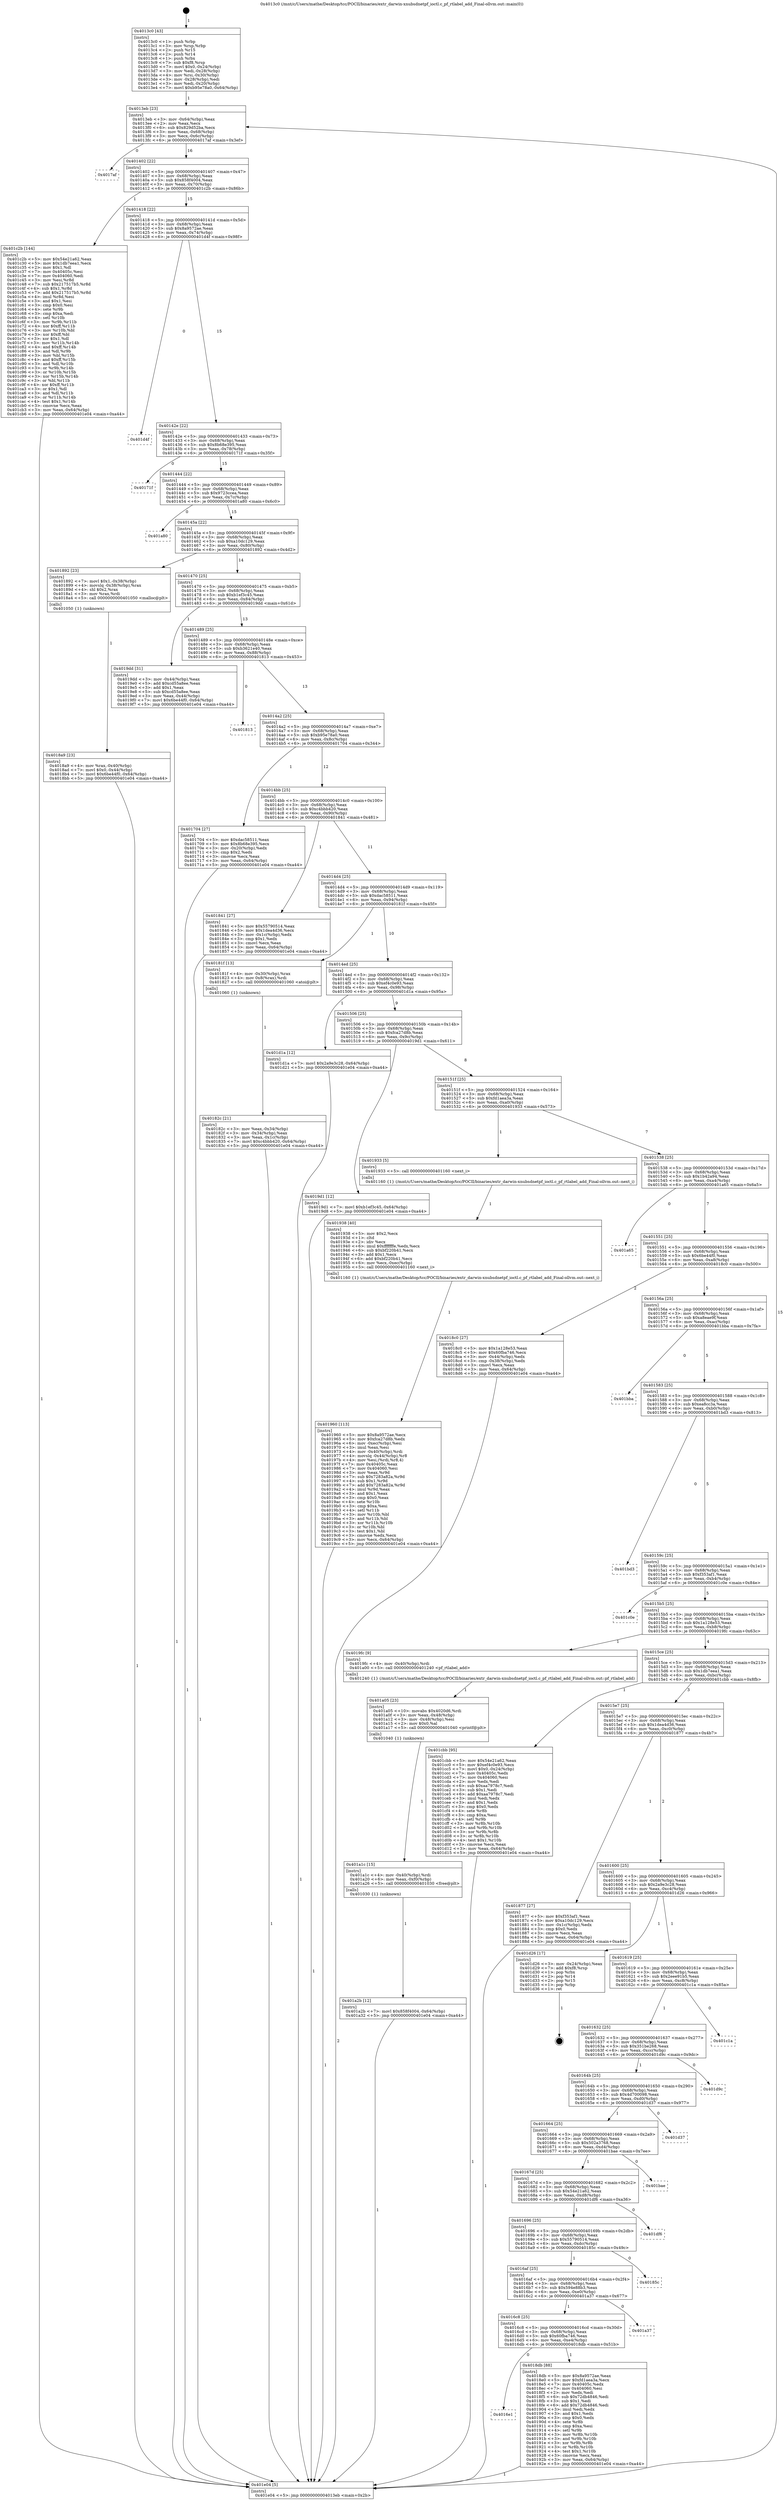 digraph "0x4013c0" {
  label = "0x4013c0 (/mnt/c/Users/mathe/Desktop/tcc/POCII/binaries/extr_darwin-xnubsdnetpf_ioctl.c_pf_rtlabel_add_Final-ollvm.out::main(0))"
  labelloc = "t"
  node[shape=record]

  Entry [label="",width=0.3,height=0.3,shape=circle,fillcolor=black,style=filled]
  "0x4013eb" [label="{
     0x4013eb [23]\l
     | [instrs]\l
     &nbsp;&nbsp;0x4013eb \<+3\>: mov -0x64(%rbp),%eax\l
     &nbsp;&nbsp;0x4013ee \<+2\>: mov %eax,%ecx\l
     &nbsp;&nbsp;0x4013f0 \<+6\>: sub $0x829d52ba,%ecx\l
     &nbsp;&nbsp;0x4013f6 \<+3\>: mov %eax,-0x68(%rbp)\l
     &nbsp;&nbsp;0x4013f9 \<+3\>: mov %ecx,-0x6c(%rbp)\l
     &nbsp;&nbsp;0x4013fc \<+6\>: je 00000000004017af \<main+0x3ef\>\l
  }"]
  "0x4017af" [label="{
     0x4017af\l
  }", style=dashed]
  "0x401402" [label="{
     0x401402 [22]\l
     | [instrs]\l
     &nbsp;&nbsp;0x401402 \<+5\>: jmp 0000000000401407 \<main+0x47\>\l
     &nbsp;&nbsp;0x401407 \<+3\>: mov -0x68(%rbp),%eax\l
     &nbsp;&nbsp;0x40140a \<+5\>: sub $0x858f4004,%eax\l
     &nbsp;&nbsp;0x40140f \<+3\>: mov %eax,-0x70(%rbp)\l
     &nbsp;&nbsp;0x401412 \<+6\>: je 0000000000401c2b \<main+0x86b\>\l
  }"]
  Exit [label="",width=0.3,height=0.3,shape=circle,fillcolor=black,style=filled,peripheries=2]
  "0x401c2b" [label="{
     0x401c2b [144]\l
     | [instrs]\l
     &nbsp;&nbsp;0x401c2b \<+5\>: mov $0x54e21a62,%eax\l
     &nbsp;&nbsp;0x401c30 \<+5\>: mov $0x1db7eea1,%ecx\l
     &nbsp;&nbsp;0x401c35 \<+2\>: mov $0x1,%dl\l
     &nbsp;&nbsp;0x401c37 \<+7\>: mov 0x40405c,%esi\l
     &nbsp;&nbsp;0x401c3e \<+7\>: mov 0x404060,%edi\l
     &nbsp;&nbsp;0x401c45 \<+3\>: mov %esi,%r8d\l
     &nbsp;&nbsp;0x401c48 \<+7\>: sub $0x217517b5,%r8d\l
     &nbsp;&nbsp;0x401c4f \<+4\>: sub $0x1,%r8d\l
     &nbsp;&nbsp;0x401c53 \<+7\>: add $0x217517b5,%r8d\l
     &nbsp;&nbsp;0x401c5a \<+4\>: imul %r8d,%esi\l
     &nbsp;&nbsp;0x401c5e \<+3\>: and $0x1,%esi\l
     &nbsp;&nbsp;0x401c61 \<+3\>: cmp $0x0,%esi\l
     &nbsp;&nbsp;0x401c64 \<+4\>: sete %r9b\l
     &nbsp;&nbsp;0x401c68 \<+3\>: cmp $0xa,%edi\l
     &nbsp;&nbsp;0x401c6b \<+4\>: setl %r10b\l
     &nbsp;&nbsp;0x401c6f \<+3\>: mov %r9b,%r11b\l
     &nbsp;&nbsp;0x401c72 \<+4\>: xor $0xff,%r11b\l
     &nbsp;&nbsp;0x401c76 \<+3\>: mov %r10b,%bl\l
     &nbsp;&nbsp;0x401c79 \<+3\>: xor $0xff,%bl\l
     &nbsp;&nbsp;0x401c7c \<+3\>: xor $0x1,%dl\l
     &nbsp;&nbsp;0x401c7f \<+3\>: mov %r11b,%r14b\l
     &nbsp;&nbsp;0x401c82 \<+4\>: and $0xff,%r14b\l
     &nbsp;&nbsp;0x401c86 \<+3\>: and %dl,%r9b\l
     &nbsp;&nbsp;0x401c89 \<+3\>: mov %bl,%r15b\l
     &nbsp;&nbsp;0x401c8c \<+4\>: and $0xff,%r15b\l
     &nbsp;&nbsp;0x401c90 \<+3\>: and %dl,%r10b\l
     &nbsp;&nbsp;0x401c93 \<+3\>: or %r9b,%r14b\l
     &nbsp;&nbsp;0x401c96 \<+3\>: or %r10b,%r15b\l
     &nbsp;&nbsp;0x401c99 \<+3\>: xor %r15b,%r14b\l
     &nbsp;&nbsp;0x401c9c \<+3\>: or %bl,%r11b\l
     &nbsp;&nbsp;0x401c9f \<+4\>: xor $0xff,%r11b\l
     &nbsp;&nbsp;0x401ca3 \<+3\>: or $0x1,%dl\l
     &nbsp;&nbsp;0x401ca6 \<+3\>: and %dl,%r11b\l
     &nbsp;&nbsp;0x401ca9 \<+3\>: or %r11b,%r14b\l
     &nbsp;&nbsp;0x401cac \<+4\>: test $0x1,%r14b\l
     &nbsp;&nbsp;0x401cb0 \<+3\>: cmovne %ecx,%eax\l
     &nbsp;&nbsp;0x401cb3 \<+3\>: mov %eax,-0x64(%rbp)\l
     &nbsp;&nbsp;0x401cb6 \<+5\>: jmp 0000000000401e04 \<main+0xa44\>\l
  }"]
  "0x401418" [label="{
     0x401418 [22]\l
     | [instrs]\l
     &nbsp;&nbsp;0x401418 \<+5\>: jmp 000000000040141d \<main+0x5d\>\l
     &nbsp;&nbsp;0x40141d \<+3\>: mov -0x68(%rbp),%eax\l
     &nbsp;&nbsp;0x401420 \<+5\>: sub $0x8a9572ae,%eax\l
     &nbsp;&nbsp;0x401425 \<+3\>: mov %eax,-0x74(%rbp)\l
     &nbsp;&nbsp;0x401428 \<+6\>: je 0000000000401d4f \<main+0x98f\>\l
  }"]
  "0x401a2b" [label="{
     0x401a2b [12]\l
     | [instrs]\l
     &nbsp;&nbsp;0x401a2b \<+7\>: movl $0x858f4004,-0x64(%rbp)\l
     &nbsp;&nbsp;0x401a32 \<+5\>: jmp 0000000000401e04 \<main+0xa44\>\l
  }"]
  "0x401d4f" [label="{
     0x401d4f\l
  }", style=dashed]
  "0x40142e" [label="{
     0x40142e [22]\l
     | [instrs]\l
     &nbsp;&nbsp;0x40142e \<+5\>: jmp 0000000000401433 \<main+0x73\>\l
     &nbsp;&nbsp;0x401433 \<+3\>: mov -0x68(%rbp),%eax\l
     &nbsp;&nbsp;0x401436 \<+5\>: sub $0x8b68e395,%eax\l
     &nbsp;&nbsp;0x40143b \<+3\>: mov %eax,-0x78(%rbp)\l
     &nbsp;&nbsp;0x40143e \<+6\>: je 000000000040171f \<main+0x35f\>\l
  }"]
  "0x401a1c" [label="{
     0x401a1c [15]\l
     | [instrs]\l
     &nbsp;&nbsp;0x401a1c \<+4\>: mov -0x40(%rbp),%rdi\l
     &nbsp;&nbsp;0x401a20 \<+6\>: mov %eax,-0xf0(%rbp)\l
     &nbsp;&nbsp;0x401a26 \<+5\>: call 0000000000401030 \<free@plt\>\l
     | [calls]\l
     &nbsp;&nbsp;0x401030 \{1\} (unknown)\l
  }"]
  "0x40171f" [label="{
     0x40171f\l
  }", style=dashed]
  "0x401444" [label="{
     0x401444 [22]\l
     | [instrs]\l
     &nbsp;&nbsp;0x401444 \<+5\>: jmp 0000000000401449 \<main+0x89\>\l
     &nbsp;&nbsp;0x401449 \<+3\>: mov -0x68(%rbp),%eax\l
     &nbsp;&nbsp;0x40144c \<+5\>: sub $0x9723ccea,%eax\l
     &nbsp;&nbsp;0x401451 \<+3\>: mov %eax,-0x7c(%rbp)\l
     &nbsp;&nbsp;0x401454 \<+6\>: je 0000000000401a80 \<main+0x6c0\>\l
  }"]
  "0x401a05" [label="{
     0x401a05 [23]\l
     | [instrs]\l
     &nbsp;&nbsp;0x401a05 \<+10\>: movabs $0x4020d6,%rdi\l
     &nbsp;&nbsp;0x401a0f \<+3\>: mov %eax,-0x48(%rbp)\l
     &nbsp;&nbsp;0x401a12 \<+3\>: mov -0x48(%rbp),%esi\l
     &nbsp;&nbsp;0x401a15 \<+2\>: mov $0x0,%al\l
     &nbsp;&nbsp;0x401a17 \<+5\>: call 0000000000401040 \<printf@plt\>\l
     | [calls]\l
     &nbsp;&nbsp;0x401040 \{1\} (unknown)\l
  }"]
  "0x401a80" [label="{
     0x401a80\l
  }", style=dashed]
  "0x40145a" [label="{
     0x40145a [22]\l
     | [instrs]\l
     &nbsp;&nbsp;0x40145a \<+5\>: jmp 000000000040145f \<main+0x9f\>\l
     &nbsp;&nbsp;0x40145f \<+3\>: mov -0x68(%rbp),%eax\l
     &nbsp;&nbsp;0x401462 \<+5\>: sub $0xa10dc129,%eax\l
     &nbsp;&nbsp;0x401467 \<+3\>: mov %eax,-0x80(%rbp)\l
     &nbsp;&nbsp;0x40146a \<+6\>: je 0000000000401892 \<main+0x4d2\>\l
  }"]
  "0x401960" [label="{
     0x401960 [113]\l
     | [instrs]\l
     &nbsp;&nbsp;0x401960 \<+5\>: mov $0x8a9572ae,%ecx\l
     &nbsp;&nbsp;0x401965 \<+5\>: mov $0xfca27d8b,%edx\l
     &nbsp;&nbsp;0x40196a \<+6\>: mov -0xec(%rbp),%esi\l
     &nbsp;&nbsp;0x401970 \<+3\>: imul %eax,%esi\l
     &nbsp;&nbsp;0x401973 \<+4\>: mov -0x40(%rbp),%rdi\l
     &nbsp;&nbsp;0x401977 \<+4\>: movslq -0x44(%rbp),%r8\l
     &nbsp;&nbsp;0x40197b \<+4\>: mov %esi,(%rdi,%r8,4)\l
     &nbsp;&nbsp;0x40197f \<+7\>: mov 0x40405c,%eax\l
     &nbsp;&nbsp;0x401986 \<+7\>: mov 0x404060,%esi\l
     &nbsp;&nbsp;0x40198d \<+3\>: mov %eax,%r9d\l
     &nbsp;&nbsp;0x401990 \<+7\>: sub $0x7283a82a,%r9d\l
     &nbsp;&nbsp;0x401997 \<+4\>: sub $0x1,%r9d\l
     &nbsp;&nbsp;0x40199b \<+7\>: add $0x7283a82a,%r9d\l
     &nbsp;&nbsp;0x4019a2 \<+4\>: imul %r9d,%eax\l
     &nbsp;&nbsp;0x4019a6 \<+3\>: and $0x1,%eax\l
     &nbsp;&nbsp;0x4019a9 \<+3\>: cmp $0x0,%eax\l
     &nbsp;&nbsp;0x4019ac \<+4\>: sete %r10b\l
     &nbsp;&nbsp;0x4019b0 \<+3\>: cmp $0xa,%esi\l
     &nbsp;&nbsp;0x4019b3 \<+4\>: setl %r11b\l
     &nbsp;&nbsp;0x4019b7 \<+3\>: mov %r10b,%bl\l
     &nbsp;&nbsp;0x4019ba \<+3\>: and %r11b,%bl\l
     &nbsp;&nbsp;0x4019bd \<+3\>: xor %r11b,%r10b\l
     &nbsp;&nbsp;0x4019c0 \<+3\>: or %r10b,%bl\l
     &nbsp;&nbsp;0x4019c3 \<+3\>: test $0x1,%bl\l
     &nbsp;&nbsp;0x4019c6 \<+3\>: cmovne %edx,%ecx\l
     &nbsp;&nbsp;0x4019c9 \<+3\>: mov %ecx,-0x64(%rbp)\l
     &nbsp;&nbsp;0x4019cc \<+5\>: jmp 0000000000401e04 \<main+0xa44\>\l
  }"]
  "0x401892" [label="{
     0x401892 [23]\l
     | [instrs]\l
     &nbsp;&nbsp;0x401892 \<+7\>: movl $0x1,-0x38(%rbp)\l
     &nbsp;&nbsp;0x401899 \<+4\>: movslq -0x38(%rbp),%rax\l
     &nbsp;&nbsp;0x40189d \<+4\>: shl $0x2,%rax\l
     &nbsp;&nbsp;0x4018a1 \<+3\>: mov %rax,%rdi\l
     &nbsp;&nbsp;0x4018a4 \<+5\>: call 0000000000401050 \<malloc@plt\>\l
     | [calls]\l
     &nbsp;&nbsp;0x401050 \{1\} (unknown)\l
  }"]
  "0x401470" [label="{
     0x401470 [25]\l
     | [instrs]\l
     &nbsp;&nbsp;0x401470 \<+5\>: jmp 0000000000401475 \<main+0xb5\>\l
     &nbsp;&nbsp;0x401475 \<+3\>: mov -0x68(%rbp),%eax\l
     &nbsp;&nbsp;0x401478 \<+5\>: sub $0xb1ef3c45,%eax\l
     &nbsp;&nbsp;0x40147d \<+6\>: mov %eax,-0x84(%rbp)\l
     &nbsp;&nbsp;0x401483 \<+6\>: je 00000000004019dd \<main+0x61d\>\l
  }"]
  "0x401938" [label="{
     0x401938 [40]\l
     | [instrs]\l
     &nbsp;&nbsp;0x401938 \<+5\>: mov $0x2,%ecx\l
     &nbsp;&nbsp;0x40193d \<+1\>: cltd\l
     &nbsp;&nbsp;0x40193e \<+2\>: idiv %ecx\l
     &nbsp;&nbsp;0x401940 \<+6\>: imul $0xfffffffe,%edx,%ecx\l
     &nbsp;&nbsp;0x401946 \<+6\>: sub $0xbf220b41,%ecx\l
     &nbsp;&nbsp;0x40194c \<+3\>: add $0x1,%ecx\l
     &nbsp;&nbsp;0x40194f \<+6\>: add $0xbf220b41,%ecx\l
     &nbsp;&nbsp;0x401955 \<+6\>: mov %ecx,-0xec(%rbp)\l
     &nbsp;&nbsp;0x40195b \<+5\>: call 0000000000401160 \<next_i\>\l
     | [calls]\l
     &nbsp;&nbsp;0x401160 \{1\} (/mnt/c/Users/mathe/Desktop/tcc/POCII/binaries/extr_darwin-xnubsdnetpf_ioctl.c_pf_rtlabel_add_Final-ollvm.out::next_i)\l
  }"]
  "0x4019dd" [label="{
     0x4019dd [31]\l
     | [instrs]\l
     &nbsp;&nbsp;0x4019dd \<+3\>: mov -0x44(%rbp),%eax\l
     &nbsp;&nbsp;0x4019e0 \<+5\>: add $0xcd55a8ee,%eax\l
     &nbsp;&nbsp;0x4019e5 \<+3\>: add $0x1,%eax\l
     &nbsp;&nbsp;0x4019e8 \<+5\>: sub $0xcd55a8ee,%eax\l
     &nbsp;&nbsp;0x4019ed \<+3\>: mov %eax,-0x44(%rbp)\l
     &nbsp;&nbsp;0x4019f0 \<+7\>: movl $0x6be44f0,-0x64(%rbp)\l
     &nbsp;&nbsp;0x4019f7 \<+5\>: jmp 0000000000401e04 \<main+0xa44\>\l
  }"]
  "0x401489" [label="{
     0x401489 [25]\l
     | [instrs]\l
     &nbsp;&nbsp;0x401489 \<+5\>: jmp 000000000040148e \<main+0xce\>\l
     &nbsp;&nbsp;0x40148e \<+3\>: mov -0x68(%rbp),%eax\l
     &nbsp;&nbsp;0x401491 \<+5\>: sub $0xb3621e40,%eax\l
     &nbsp;&nbsp;0x401496 \<+6\>: mov %eax,-0x88(%rbp)\l
     &nbsp;&nbsp;0x40149c \<+6\>: je 0000000000401813 \<main+0x453\>\l
  }"]
  "0x4016e1" [label="{
     0x4016e1\l
  }", style=dashed]
  "0x401813" [label="{
     0x401813\l
  }", style=dashed]
  "0x4014a2" [label="{
     0x4014a2 [25]\l
     | [instrs]\l
     &nbsp;&nbsp;0x4014a2 \<+5\>: jmp 00000000004014a7 \<main+0xe7\>\l
     &nbsp;&nbsp;0x4014a7 \<+3\>: mov -0x68(%rbp),%eax\l
     &nbsp;&nbsp;0x4014aa \<+5\>: sub $0xb95e78a0,%eax\l
     &nbsp;&nbsp;0x4014af \<+6\>: mov %eax,-0x8c(%rbp)\l
     &nbsp;&nbsp;0x4014b5 \<+6\>: je 0000000000401704 \<main+0x344\>\l
  }"]
  "0x4018db" [label="{
     0x4018db [88]\l
     | [instrs]\l
     &nbsp;&nbsp;0x4018db \<+5\>: mov $0x8a9572ae,%eax\l
     &nbsp;&nbsp;0x4018e0 \<+5\>: mov $0xfd1aea3a,%ecx\l
     &nbsp;&nbsp;0x4018e5 \<+7\>: mov 0x40405c,%edx\l
     &nbsp;&nbsp;0x4018ec \<+7\>: mov 0x404060,%esi\l
     &nbsp;&nbsp;0x4018f3 \<+2\>: mov %edx,%edi\l
     &nbsp;&nbsp;0x4018f5 \<+6\>: sub $0x72db4846,%edi\l
     &nbsp;&nbsp;0x4018fb \<+3\>: sub $0x1,%edi\l
     &nbsp;&nbsp;0x4018fe \<+6\>: add $0x72db4846,%edi\l
     &nbsp;&nbsp;0x401904 \<+3\>: imul %edi,%edx\l
     &nbsp;&nbsp;0x401907 \<+3\>: and $0x1,%edx\l
     &nbsp;&nbsp;0x40190a \<+3\>: cmp $0x0,%edx\l
     &nbsp;&nbsp;0x40190d \<+4\>: sete %r8b\l
     &nbsp;&nbsp;0x401911 \<+3\>: cmp $0xa,%esi\l
     &nbsp;&nbsp;0x401914 \<+4\>: setl %r9b\l
     &nbsp;&nbsp;0x401918 \<+3\>: mov %r8b,%r10b\l
     &nbsp;&nbsp;0x40191b \<+3\>: and %r9b,%r10b\l
     &nbsp;&nbsp;0x40191e \<+3\>: xor %r9b,%r8b\l
     &nbsp;&nbsp;0x401921 \<+3\>: or %r8b,%r10b\l
     &nbsp;&nbsp;0x401924 \<+4\>: test $0x1,%r10b\l
     &nbsp;&nbsp;0x401928 \<+3\>: cmovne %ecx,%eax\l
     &nbsp;&nbsp;0x40192b \<+3\>: mov %eax,-0x64(%rbp)\l
     &nbsp;&nbsp;0x40192e \<+5\>: jmp 0000000000401e04 \<main+0xa44\>\l
  }"]
  "0x401704" [label="{
     0x401704 [27]\l
     | [instrs]\l
     &nbsp;&nbsp;0x401704 \<+5\>: mov $0xdac58511,%eax\l
     &nbsp;&nbsp;0x401709 \<+5\>: mov $0x8b68e395,%ecx\l
     &nbsp;&nbsp;0x40170e \<+3\>: mov -0x20(%rbp),%edx\l
     &nbsp;&nbsp;0x401711 \<+3\>: cmp $0x2,%edx\l
     &nbsp;&nbsp;0x401714 \<+3\>: cmovne %ecx,%eax\l
     &nbsp;&nbsp;0x401717 \<+3\>: mov %eax,-0x64(%rbp)\l
     &nbsp;&nbsp;0x40171a \<+5\>: jmp 0000000000401e04 \<main+0xa44\>\l
  }"]
  "0x4014bb" [label="{
     0x4014bb [25]\l
     | [instrs]\l
     &nbsp;&nbsp;0x4014bb \<+5\>: jmp 00000000004014c0 \<main+0x100\>\l
     &nbsp;&nbsp;0x4014c0 \<+3\>: mov -0x68(%rbp),%eax\l
     &nbsp;&nbsp;0x4014c3 \<+5\>: sub $0xc4bbb420,%eax\l
     &nbsp;&nbsp;0x4014c8 \<+6\>: mov %eax,-0x90(%rbp)\l
     &nbsp;&nbsp;0x4014ce \<+6\>: je 0000000000401841 \<main+0x481\>\l
  }"]
  "0x401e04" [label="{
     0x401e04 [5]\l
     | [instrs]\l
     &nbsp;&nbsp;0x401e04 \<+5\>: jmp 00000000004013eb \<main+0x2b\>\l
  }"]
  "0x4013c0" [label="{
     0x4013c0 [43]\l
     | [instrs]\l
     &nbsp;&nbsp;0x4013c0 \<+1\>: push %rbp\l
     &nbsp;&nbsp;0x4013c1 \<+3\>: mov %rsp,%rbp\l
     &nbsp;&nbsp;0x4013c4 \<+2\>: push %r15\l
     &nbsp;&nbsp;0x4013c6 \<+2\>: push %r14\l
     &nbsp;&nbsp;0x4013c8 \<+1\>: push %rbx\l
     &nbsp;&nbsp;0x4013c9 \<+7\>: sub $0xf8,%rsp\l
     &nbsp;&nbsp;0x4013d0 \<+7\>: movl $0x0,-0x24(%rbp)\l
     &nbsp;&nbsp;0x4013d7 \<+3\>: mov %edi,-0x28(%rbp)\l
     &nbsp;&nbsp;0x4013da \<+4\>: mov %rsi,-0x30(%rbp)\l
     &nbsp;&nbsp;0x4013de \<+3\>: mov -0x28(%rbp),%edi\l
     &nbsp;&nbsp;0x4013e1 \<+3\>: mov %edi,-0x20(%rbp)\l
     &nbsp;&nbsp;0x4013e4 \<+7\>: movl $0xb95e78a0,-0x64(%rbp)\l
  }"]
  "0x4016c8" [label="{
     0x4016c8 [25]\l
     | [instrs]\l
     &nbsp;&nbsp;0x4016c8 \<+5\>: jmp 00000000004016cd \<main+0x30d\>\l
     &nbsp;&nbsp;0x4016cd \<+3\>: mov -0x68(%rbp),%eax\l
     &nbsp;&nbsp;0x4016d0 \<+5\>: sub $0x60fba746,%eax\l
     &nbsp;&nbsp;0x4016d5 \<+6\>: mov %eax,-0xe4(%rbp)\l
     &nbsp;&nbsp;0x4016db \<+6\>: je 00000000004018db \<main+0x51b\>\l
  }"]
  "0x401841" [label="{
     0x401841 [27]\l
     | [instrs]\l
     &nbsp;&nbsp;0x401841 \<+5\>: mov $0x55790514,%eax\l
     &nbsp;&nbsp;0x401846 \<+5\>: mov $0x1dea4d36,%ecx\l
     &nbsp;&nbsp;0x40184b \<+3\>: mov -0x1c(%rbp),%edx\l
     &nbsp;&nbsp;0x40184e \<+3\>: cmp $0x1,%edx\l
     &nbsp;&nbsp;0x401851 \<+3\>: cmovl %ecx,%eax\l
     &nbsp;&nbsp;0x401854 \<+3\>: mov %eax,-0x64(%rbp)\l
     &nbsp;&nbsp;0x401857 \<+5\>: jmp 0000000000401e04 \<main+0xa44\>\l
  }"]
  "0x4014d4" [label="{
     0x4014d4 [25]\l
     | [instrs]\l
     &nbsp;&nbsp;0x4014d4 \<+5\>: jmp 00000000004014d9 \<main+0x119\>\l
     &nbsp;&nbsp;0x4014d9 \<+3\>: mov -0x68(%rbp),%eax\l
     &nbsp;&nbsp;0x4014dc \<+5\>: sub $0xdac58511,%eax\l
     &nbsp;&nbsp;0x4014e1 \<+6\>: mov %eax,-0x94(%rbp)\l
     &nbsp;&nbsp;0x4014e7 \<+6\>: je 000000000040181f \<main+0x45f\>\l
  }"]
  "0x401a37" [label="{
     0x401a37\l
  }", style=dashed]
  "0x40181f" [label="{
     0x40181f [13]\l
     | [instrs]\l
     &nbsp;&nbsp;0x40181f \<+4\>: mov -0x30(%rbp),%rax\l
     &nbsp;&nbsp;0x401823 \<+4\>: mov 0x8(%rax),%rdi\l
     &nbsp;&nbsp;0x401827 \<+5\>: call 0000000000401060 \<atoi@plt\>\l
     | [calls]\l
     &nbsp;&nbsp;0x401060 \{1\} (unknown)\l
  }"]
  "0x4014ed" [label="{
     0x4014ed [25]\l
     | [instrs]\l
     &nbsp;&nbsp;0x4014ed \<+5\>: jmp 00000000004014f2 \<main+0x132\>\l
     &nbsp;&nbsp;0x4014f2 \<+3\>: mov -0x68(%rbp),%eax\l
     &nbsp;&nbsp;0x4014f5 \<+5\>: sub $0xef4c0e93,%eax\l
     &nbsp;&nbsp;0x4014fa \<+6\>: mov %eax,-0x98(%rbp)\l
     &nbsp;&nbsp;0x401500 \<+6\>: je 0000000000401d1a \<main+0x95a\>\l
  }"]
  "0x40182c" [label="{
     0x40182c [21]\l
     | [instrs]\l
     &nbsp;&nbsp;0x40182c \<+3\>: mov %eax,-0x34(%rbp)\l
     &nbsp;&nbsp;0x40182f \<+3\>: mov -0x34(%rbp),%eax\l
     &nbsp;&nbsp;0x401832 \<+3\>: mov %eax,-0x1c(%rbp)\l
     &nbsp;&nbsp;0x401835 \<+7\>: movl $0xc4bbb420,-0x64(%rbp)\l
     &nbsp;&nbsp;0x40183c \<+5\>: jmp 0000000000401e04 \<main+0xa44\>\l
  }"]
  "0x4016af" [label="{
     0x4016af [25]\l
     | [instrs]\l
     &nbsp;&nbsp;0x4016af \<+5\>: jmp 00000000004016b4 \<main+0x2f4\>\l
     &nbsp;&nbsp;0x4016b4 \<+3\>: mov -0x68(%rbp),%eax\l
     &nbsp;&nbsp;0x4016b7 \<+5\>: sub $0x594e88b3,%eax\l
     &nbsp;&nbsp;0x4016bc \<+6\>: mov %eax,-0xe0(%rbp)\l
     &nbsp;&nbsp;0x4016c2 \<+6\>: je 0000000000401a37 \<main+0x677\>\l
  }"]
  "0x401d1a" [label="{
     0x401d1a [12]\l
     | [instrs]\l
     &nbsp;&nbsp;0x401d1a \<+7\>: movl $0x2a9e3c28,-0x64(%rbp)\l
     &nbsp;&nbsp;0x401d21 \<+5\>: jmp 0000000000401e04 \<main+0xa44\>\l
  }"]
  "0x401506" [label="{
     0x401506 [25]\l
     | [instrs]\l
     &nbsp;&nbsp;0x401506 \<+5\>: jmp 000000000040150b \<main+0x14b\>\l
     &nbsp;&nbsp;0x40150b \<+3\>: mov -0x68(%rbp),%eax\l
     &nbsp;&nbsp;0x40150e \<+5\>: sub $0xfca27d8b,%eax\l
     &nbsp;&nbsp;0x401513 \<+6\>: mov %eax,-0x9c(%rbp)\l
     &nbsp;&nbsp;0x401519 \<+6\>: je 00000000004019d1 \<main+0x611\>\l
  }"]
  "0x40185c" [label="{
     0x40185c\l
  }", style=dashed]
  "0x4019d1" [label="{
     0x4019d1 [12]\l
     | [instrs]\l
     &nbsp;&nbsp;0x4019d1 \<+7\>: movl $0xb1ef3c45,-0x64(%rbp)\l
     &nbsp;&nbsp;0x4019d8 \<+5\>: jmp 0000000000401e04 \<main+0xa44\>\l
  }"]
  "0x40151f" [label="{
     0x40151f [25]\l
     | [instrs]\l
     &nbsp;&nbsp;0x40151f \<+5\>: jmp 0000000000401524 \<main+0x164\>\l
     &nbsp;&nbsp;0x401524 \<+3\>: mov -0x68(%rbp),%eax\l
     &nbsp;&nbsp;0x401527 \<+5\>: sub $0xfd1aea3a,%eax\l
     &nbsp;&nbsp;0x40152c \<+6\>: mov %eax,-0xa0(%rbp)\l
     &nbsp;&nbsp;0x401532 \<+6\>: je 0000000000401933 \<main+0x573\>\l
  }"]
  "0x401696" [label="{
     0x401696 [25]\l
     | [instrs]\l
     &nbsp;&nbsp;0x401696 \<+5\>: jmp 000000000040169b \<main+0x2db\>\l
     &nbsp;&nbsp;0x40169b \<+3\>: mov -0x68(%rbp),%eax\l
     &nbsp;&nbsp;0x40169e \<+5\>: sub $0x55790514,%eax\l
     &nbsp;&nbsp;0x4016a3 \<+6\>: mov %eax,-0xdc(%rbp)\l
     &nbsp;&nbsp;0x4016a9 \<+6\>: je 000000000040185c \<main+0x49c\>\l
  }"]
  "0x401933" [label="{
     0x401933 [5]\l
     | [instrs]\l
     &nbsp;&nbsp;0x401933 \<+5\>: call 0000000000401160 \<next_i\>\l
     | [calls]\l
     &nbsp;&nbsp;0x401160 \{1\} (/mnt/c/Users/mathe/Desktop/tcc/POCII/binaries/extr_darwin-xnubsdnetpf_ioctl.c_pf_rtlabel_add_Final-ollvm.out::next_i)\l
  }"]
  "0x401538" [label="{
     0x401538 [25]\l
     | [instrs]\l
     &nbsp;&nbsp;0x401538 \<+5\>: jmp 000000000040153d \<main+0x17d\>\l
     &nbsp;&nbsp;0x40153d \<+3\>: mov -0x68(%rbp),%eax\l
     &nbsp;&nbsp;0x401540 \<+5\>: sub $0x1b42a94,%eax\l
     &nbsp;&nbsp;0x401545 \<+6\>: mov %eax,-0xa4(%rbp)\l
     &nbsp;&nbsp;0x40154b \<+6\>: je 0000000000401a65 \<main+0x6a5\>\l
  }"]
  "0x401df6" [label="{
     0x401df6\l
  }", style=dashed]
  "0x401a65" [label="{
     0x401a65\l
  }", style=dashed]
  "0x401551" [label="{
     0x401551 [25]\l
     | [instrs]\l
     &nbsp;&nbsp;0x401551 \<+5\>: jmp 0000000000401556 \<main+0x196\>\l
     &nbsp;&nbsp;0x401556 \<+3\>: mov -0x68(%rbp),%eax\l
     &nbsp;&nbsp;0x401559 \<+5\>: sub $0x6be44f0,%eax\l
     &nbsp;&nbsp;0x40155e \<+6\>: mov %eax,-0xa8(%rbp)\l
     &nbsp;&nbsp;0x401564 \<+6\>: je 00000000004018c0 \<main+0x500\>\l
  }"]
  "0x40167d" [label="{
     0x40167d [25]\l
     | [instrs]\l
     &nbsp;&nbsp;0x40167d \<+5\>: jmp 0000000000401682 \<main+0x2c2\>\l
     &nbsp;&nbsp;0x401682 \<+3\>: mov -0x68(%rbp),%eax\l
     &nbsp;&nbsp;0x401685 \<+5\>: sub $0x54e21a62,%eax\l
     &nbsp;&nbsp;0x40168a \<+6\>: mov %eax,-0xd8(%rbp)\l
     &nbsp;&nbsp;0x401690 \<+6\>: je 0000000000401df6 \<main+0xa36\>\l
  }"]
  "0x4018c0" [label="{
     0x4018c0 [27]\l
     | [instrs]\l
     &nbsp;&nbsp;0x4018c0 \<+5\>: mov $0x1a128e53,%eax\l
     &nbsp;&nbsp;0x4018c5 \<+5\>: mov $0x60fba746,%ecx\l
     &nbsp;&nbsp;0x4018ca \<+3\>: mov -0x44(%rbp),%edx\l
     &nbsp;&nbsp;0x4018cd \<+3\>: cmp -0x38(%rbp),%edx\l
     &nbsp;&nbsp;0x4018d0 \<+3\>: cmovl %ecx,%eax\l
     &nbsp;&nbsp;0x4018d3 \<+3\>: mov %eax,-0x64(%rbp)\l
     &nbsp;&nbsp;0x4018d6 \<+5\>: jmp 0000000000401e04 \<main+0xa44\>\l
  }"]
  "0x40156a" [label="{
     0x40156a [25]\l
     | [instrs]\l
     &nbsp;&nbsp;0x40156a \<+5\>: jmp 000000000040156f \<main+0x1af\>\l
     &nbsp;&nbsp;0x40156f \<+3\>: mov -0x68(%rbp),%eax\l
     &nbsp;&nbsp;0x401572 \<+5\>: sub $0xa8eae9f,%eax\l
     &nbsp;&nbsp;0x401577 \<+6\>: mov %eax,-0xac(%rbp)\l
     &nbsp;&nbsp;0x40157d \<+6\>: je 0000000000401bba \<main+0x7fa\>\l
  }"]
  "0x401bae" [label="{
     0x401bae\l
  }", style=dashed]
  "0x401bba" [label="{
     0x401bba\l
  }", style=dashed]
  "0x401583" [label="{
     0x401583 [25]\l
     | [instrs]\l
     &nbsp;&nbsp;0x401583 \<+5\>: jmp 0000000000401588 \<main+0x1c8\>\l
     &nbsp;&nbsp;0x401588 \<+3\>: mov -0x68(%rbp),%eax\l
     &nbsp;&nbsp;0x40158b \<+5\>: sub $0xea8cc3a,%eax\l
     &nbsp;&nbsp;0x401590 \<+6\>: mov %eax,-0xb0(%rbp)\l
     &nbsp;&nbsp;0x401596 \<+6\>: je 0000000000401bd3 \<main+0x813\>\l
  }"]
  "0x401664" [label="{
     0x401664 [25]\l
     | [instrs]\l
     &nbsp;&nbsp;0x401664 \<+5\>: jmp 0000000000401669 \<main+0x2a9\>\l
     &nbsp;&nbsp;0x401669 \<+3\>: mov -0x68(%rbp),%eax\l
     &nbsp;&nbsp;0x40166c \<+5\>: sub $0x502a3768,%eax\l
     &nbsp;&nbsp;0x401671 \<+6\>: mov %eax,-0xd4(%rbp)\l
     &nbsp;&nbsp;0x401677 \<+6\>: je 0000000000401bae \<main+0x7ee\>\l
  }"]
  "0x401bd3" [label="{
     0x401bd3\l
  }", style=dashed]
  "0x40159c" [label="{
     0x40159c [25]\l
     | [instrs]\l
     &nbsp;&nbsp;0x40159c \<+5\>: jmp 00000000004015a1 \<main+0x1e1\>\l
     &nbsp;&nbsp;0x4015a1 \<+3\>: mov -0x68(%rbp),%eax\l
     &nbsp;&nbsp;0x4015a4 \<+5\>: sub $0xf353af1,%eax\l
     &nbsp;&nbsp;0x4015a9 \<+6\>: mov %eax,-0xb4(%rbp)\l
     &nbsp;&nbsp;0x4015af \<+6\>: je 0000000000401c0e \<main+0x84e\>\l
  }"]
  "0x401d37" [label="{
     0x401d37\l
  }", style=dashed]
  "0x401c0e" [label="{
     0x401c0e\l
  }", style=dashed]
  "0x4015b5" [label="{
     0x4015b5 [25]\l
     | [instrs]\l
     &nbsp;&nbsp;0x4015b5 \<+5\>: jmp 00000000004015ba \<main+0x1fa\>\l
     &nbsp;&nbsp;0x4015ba \<+3\>: mov -0x68(%rbp),%eax\l
     &nbsp;&nbsp;0x4015bd \<+5\>: sub $0x1a128e53,%eax\l
     &nbsp;&nbsp;0x4015c2 \<+6\>: mov %eax,-0xb8(%rbp)\l
     &nbsp;&nbsp;0x4015c8 \<+6\>: je 00000000004019fc \<main+0x63c\>\l
  }"]
  "0x40164b" [label="{
     0x40164b [25]\l
     | [instrs]\l
     &nbsp;&nbsp;0x40164b \<+5\>: jmp 0000000000401650 \<main+0x290\>\l
     &nbsp;&nbsp;0x401650 \<+3\>: mov -0x68(%rbp),%eax\l
     &nbsp;&nbsp;0x401653 \<+5\>: sub $0x4d700098,%eax\l
     &nbsp;&nbsp;0x401658 \<+6\>: mov %eax,-0xd0(%rbp)\l
     &nbsp;&nbsp;0x40165e \<+6\>: je 0000000000401d37 \<main+0x977\>\l
  }"]
  "0x4019fc" [label="{
     0x4019fc [9]\l
     | [instrs]\l
     &nbsp;&nbsp;0x4019fc \<+4\>: mov -0x40(%rbp),%rdi\l
     &nbsp;&nbsp;0x401a00 \<+5\>: call 0000000000401240 \<pf_rtlabel_add\>\l
     | [calls]\l
     &nbsp;&nbsp;0x401240 \{1\} (/mnt/c/Users/mathe/Desktop/tcc/POCII/binaries/extr_darwin-xnubsdnetpf_ioctl.c_pf_rtlabel_add_Final-ollvm.out::pf_rtlabel_add)\l
  }"]
  "0x4015ce" [label="{
     0x4015ce [25]\l
     | [instrs]\l
     &nbsp;&nbsp;0x4015ce \<+5\>: jmp 00000000004015d3 \<main+0x213\>\l
     &nbsp;&nbsp;0x4015d3 \<+3\>: mov -0x68(%rbp),%eax\l
     &nbsp;&nbsp;0x4015d6 \<+5\>: sub $0x1db7eea1,%eax\l
     &nbsp;&nbsp;0x4015db \<+6\>: mov %eax,-0xbc(%rbp)\l
     &nbsp;&nbsp;0x4015e1 \<+6\>: je 0000000000401cbb \<main+0x8fb\>\l
  }"]
  "0x401d9c" [label="{
     0x401d9c\l
  }", style=dashed]
  "0x401cbb" [label="{
     0x401cbb [95]\l
     | [instrs]\l
     &nbsp;&nbsp;0x401cbb \<+5\>: mov $0x54e21a62,%eax\l
     &nbsp;&nbsp;0x401cc0 \<+5\>: mov $0xef4c0e93,%ecx\l
     &nbsp;&nbsp;0x401cc5 \<+7\>: movl $0x0,-0x24(%rbp)\l
     &nbsp;&nbsp;0x401ccc \<+7\>: mov 0x40405c,%edx\l
     &nbsp;&nbsp;0x401cd3 \<+7\>: mov 0x404060,%esi\l
     &nbsp;&nbsp;0x401cda \<+2\>: mov %edx,%edi\l
     &nbsp;&nbsp;0x401cdc \<+6\>: sub $0xaa7978c7,%edi\l
     &nbsp;&nbsp;0x401ce2 \<+3\>: sub $0x1,%edi\l
     &nbsp;&nbsp;0x401ce5 \<+6\>: add $0xaa7978c7,%edi\l
     &nbsp;&nbsp;0x401ceb \<+3\>: imul %edi,%edx\l
     &nbsp;&nbsp;0x401cee \<+3\>: and $0x1,%edx\l
     &nbsp;&nbsp;0x401cf1 \<+3\>: cmp $0x0,%edx\l
     &nbsp;&nbsp;0x401cf4 \<+4\>: sete %r8b\l
     &nbsp;&nbsp;0x401cf8 \<+3\>: cmp $0xa,%esi\l
     &nbsp;&nbsp;0x401cfb \<+4\>: setl %r9b\l
     &nbsp;&nbsp;0x401cff \<+3\>: mov %r8b,%r10b\l
     &nbsp;&nbsp;0x401d02 \<+3\>: and %r9b,%r10b\l
     &nbsp;&nbsp;0x401d05 \<+3\>: xor %r9b,%r8b\l
     &nbsp;&nbsp;0x401d08 \<+3\>: or %r8b,%r10b\l
     &nbsp;&nbsp;0x401d0b \<+4\>: test $0x1,%r10b\l
     &nbsp;&nbsp;0x401d0f \<+3\>: cmovne %ecx,%eax\l
     &nbsp;&nbsp;0x401d12 \<+3\>: mov %eax,-0x64(%rbp)\l
     &nbsp;&nbsp;0x401d15 \<+5\>: jmp 0000000000401e04 \<main+0xa44\>\l
  }"]
  "0x4015e7" [label="{
     0x4015e7 [25]\l
     | [instrs]\l
     &nbsp;&nbsp;0x4015e7 \<+5\>: jmp 00000000004015ec \<main+0x22c\>\l
     &nbsp;&nbsp;0x4015ec \<+3\>: mov -0x68(%rbp),%eax\l
     &nbsp;&nbsp;0x4015ef \<+5\>: sub $0x1dea4d36,%eax\l
     &nbsp;&nbsp;0x4015f4 \<+6\>: mov %eax,-0xc0(%rbp)\l
     &nbsp;&nbsp;0x4015fa \<+6\>: je 0000000000401877 \<main+0x4b7\>\l
  }"]
  "0x401632" [label="{
     0x401632 [25]\l
     | [instrs]\l
     &nbsp;&nbsp;0x401632 \<+5\>: jmp 0000000000401637 \<main+0x277\>\l
     &nbsp;&nbsp;0x401637 \<+3\>: mov -0x68(%rbp),%eax\l
     &nbsp;&nbsp;0x40163a \<+5\>: sub $0x351be268,%eax\l
     &nbsp;&nbsp;0x40163f \<+6\>: mov %eax,-0xcc(%rbp)\l
     &nbsp;&nbsp;0x401645 \<+6\>: je 0000000000401d9c \<main+0x9dc\>\l
  }"]
  "0x401877" [label="{
     0x401877 [27]\l
     | [instrs]\l
     &nbsp;&nbsp;0x401877 \<+5\>: mov $0xf353af1,%eax\l
     &nbsp;&nbsp;0x40187c \<+5\>: mov $0xa10dc129,%ecx\l
     &nbsp;&nbsp;0x401881 \<+3\>: mov -0x1c(%rbp),%edx\l
     &nbsp;&nbsp;0x401884 \<+3\>: cmp $0x0,%edx\l
     &nbsp;&nbsp;0x401887 \<+3\>: cmove %ecx,%eax\l
     &nbsp;&nbsp;0x40188a \<+3\>: mov %eax,-0x64(%rbp)\l
     &nbsp;&nbsp;0x40188d \<+5\>: jmp 0000000000401e04 \<main+0xa44\>\l
  }"]
  "0x401600" [label="{
     0x401600 [25]\l
     | [instrs]\l
     &nbsp;&nbsp;0x401600 \<+5\>: jmp 0000000000401605 \<main+0x245\>\l
     &nbsp;&nbsp;0x401605 \<+3\>: mov -0x68(%rbp),%eax\l
     &nbsp;&nbsp;0x401608 \<+5\>: sub $0x2a9e3c28,%eax\l
     &nbsp;&nbsp;0x40160d \<+6\>: mov %eax,-0xc4(%rbp)\l
     &nbsp;&nbsp;0x401613 \<+6\>: je 0000000000401d26 \<main+0x966\>\l
  }"]
  "0x4018a9" [label="{
     0x4018a9 [23]\l
     | [instrs]\l
     &nbsp;&nbsp;0x4018a9 \<+4\>: mov %rax,-0x40(%rbp)\l
     &nbsp;&nbsp;0x4018ad \<+7\>: movl $0x0,-0x44(%rbp)\l
     &nbsp;&nbsp;0x4018b4 \<+7\>: movl $0x6be44f0,-0x64(%rbp)\l
     &nbsp;&nbsp;0x4018bb \<+5\>: jmp 0000000000401e04 \<main+0xa44\>\l
  }"]
  "0x401c1a" [label="{
     0x401c1a\l
  }", style=dashed]
  "0x401d26" [label="{
     0x401d26 [17]\l
     | [instrs]\l
     &nbsp;&nbsp;0x401d26 \<+3\>: mov -0x24(%rbp),%eax\l
     &nbsp;&nbsp;0x401d29 \<+7\>: add $0xf8,%rsp\l
     &nbsp;&nbsp;0x401d30 \<+1\>: pop %rbx\l
     &nbsp;&nbsp;0x401d31 \<+2\>: pop %r14\l
     &nbsp;&nbsp;0x401d33 \<+2\>: pop %r15\l
     &nbsp;&nbsp;0x401d35 \<+1\>: pop %rbp\l
     &nbsp;&nbsp;0x401d36 \<+1\>: ret\l
  }"]
  "0x401619" [label="{
     0x401619 [25]\l
     | [instrs]\l
     &nbsp;&nbsp;0x401619 \<+5\>: jmp 000000000040161e \<main+0x25e\>\l
     &nbsp;&nbsp;0x40161e \<+3\>: mov -0x68(%rbp),%eax\l
     &nbsp;&nbsp;0x401621 \<+5\>: sub $0x2eee91b5,%eax\l
     &nbsp;&nbsp;0x401626 \<+6\>: mov %eax,-0xc8(%rbp)\l
     &nbsp;&nbsp;0x40162c \<+6\>: je 0000000000401c1a \<main+0x85a\>\l
  }"]
  Entry -> "0x4013c0" [label=" 1"]
  "0x4013eb" -> "0x4017af" [label=" 0"]
  "0x4013eb" -> "0x401402" [label=" 16"]
  "0x401d26" -> Exit [label=" 1"]
  "0x401402" -> "0x401c2b" [label=" 1"]
  "0x401402" -> "0x401418" [label=" 15"]
  "0x401d1a" -> "0x401e04" [label=" 1"]
  "0x401418" -> "0x401d4f" [label=" 0"]
  "0x401418" -> "0x40142e" [label=" 15"]
  "0x401cbb" -> "0x401e04" [label=" 1"]
  "0x40142e" -> "0x40171f" [label=" 0"]
  "0x40142e" -> "0x401444" [label=" 15"]
  "0x401c2b" -> "0x401e04" [label=" 1"]
  "0x401444" -> "0x401a80" [label=" 0"]
  "0x401444" -> "0x40145a" [label=" 15"]
  "0x401a2b" -> "0x401e04" [label=" 1"]
  "0x40145a" -> "0x401892" [label=" 1"]
  "0x40145a" -> "0x401470" [label=" 14"]
  "0x401a1c" -> "0x401a2b" [label=" 1"]
  "0x401470" -> "0x4019dd" [label=" 1"]
  "0x401470" -> "0x401489" [label=" 13"]
  "0x401a05" -> "0x401a1c" [label=" 1"]
  "0x401489" -> "0x401813" [label=" 0"]
  "0x401489" -> "0x4014a2" [label=" 13"]
  "0x4019fc" -> "0x401a05" [label=" 1"]
  "0x4014a2" -> "0x401704" [label=" 1"]
  "0x4014a2" -> "0x4014bb" [label=" 12"]
  "0x401704" -> "0x401e04" [label=" 1"]
  "0x4013c0" -> "0x4013eb" [label=" 1"]
  "0x401e04" -> "0x4013eb" [label=" 15"]
  "0x4019dd" -> "0x401e04" [label=" 1"]
  "0x4014bb" -> "0x401841" [label=" 1"]
  "0x4014bb" -> "0x4014d4" [label=" 11"]
  "0x401960" -> "0x401e04" [label=" 1"]
  "0x4014d4" -> "0x40181f" [label=" 1"]
  "0x4014d4" -> "0x4014ed" [label=" 10"]
  "0x40181f" -> "0x40182c" [label=" 1"]
  "0x40182c" -> "0x401e04" [label=" 1"]
  "0x401841" -> "0x401e04" [label=" 1"]
  "0x401938" -> "0x401960" [label=" 1"]
  "0x4014ed" -> "0x401d1a" [label=" 1"]
  "0x4014ed" -> "0x401506" [label=" 9"]
  "0x4018db" -> "0x401e04" [label=" 1"]
  "0x401506" -> "0x4019d1" [label=" 1"]
  "0x401506" -> "0x40151f" [label=" 8"]
  "0x4016c8" -> "0x4016e1" [label=" 0"]
  "0x40151f" -> "0x401933" [label=" 1"]
  "0x40151f" -> "0x401538" [label=" 7"]
  "0x4019d1" -> "0x401e04" [label=" 1"]
  "0x401538" -> "0x401a65" [label=" 0"]
  "0x401538" -> "0x401551" [label=" 7"]
  "0x4016af" -> "0x4016c8" [label=" 1"]
  "0x401551" -> "0x4018c0" [label=" 2"]
  "0x401551" -> "0x40156a" [label=" 5"]
  "0x401933" -> "0x401938" [label=" 1"]
  "0x40156a" -> "0x401bba" [label=" 0"]
  "0x40156a" -> "0x401583" [label=" 5"]
  "0x401696" -> "0x4016af" [label=" 1"]
  "0x401583" -> "0x401bd3" [label=" 0"]
  "0x401583" -> "0x40159c" [label=" 5"]
  "0x4016c8" -> "0x4018db" [label=" 1"]
  "0x40159c" -> "0x401c0e" [label=" 0"]
  "0x40159c" -> "0x4015b5" [label=" 5"]
  "0x40167d" -> "0x401696" [label=" 1"]
  "0x4015b5" -> "0x4019fc" [label=" 1"]
  "0x4015b5" -> "0x4015ce" [label=" 4"]
  "0x4016af" -> "0x401a37" [label=" 0"]
  "0x4015ce" -> "0x401cbb" [label=" 1"]
  "0x4015ce" -> "0x4015e7" [label=" 3"]
  "0x401664" -> "0x40167d" [label=" 1"]
  "0x4015e7" -> "0x401877" [label=" 1"]
  "0x4015e7" -> "0x401600" [label=" 2"]
  "0x401877" -> "0x401e04" [label=" 1"]
  "0x401892" -> "0x4018a9" [label=" 1"]
  "0x4018a9" -> "0x401e04" [label=" 1"]
  "0x4018c0" -> "0x401e04" [label=" 2"]
  "0x401696" -> "0x40185c" [label=" 0"]
  "0x401600" -> "0x401d26" [label=" 1"]
  "0x401600" -> "0x401619" [label=" 1"]
  "0x40164b" -> "0x401664" [label=" 1"]
  "0x401619" -> "0x401c1a" [label=" 0"]
  "0x401619" -> "0x401632" [label=" 1"]
  "0x401664" -> "0x401bae" [label=" 0"]
  "0x401632" -> "0x401d9c" [label=" 0"]
  "0x401632" -> "0x40164b" [label=" 1"]
  "0x40167d" -> "0x401df6" [label=" 0"]
  "0x40164b" -> "0x401d37" [label=" 0"]
}
